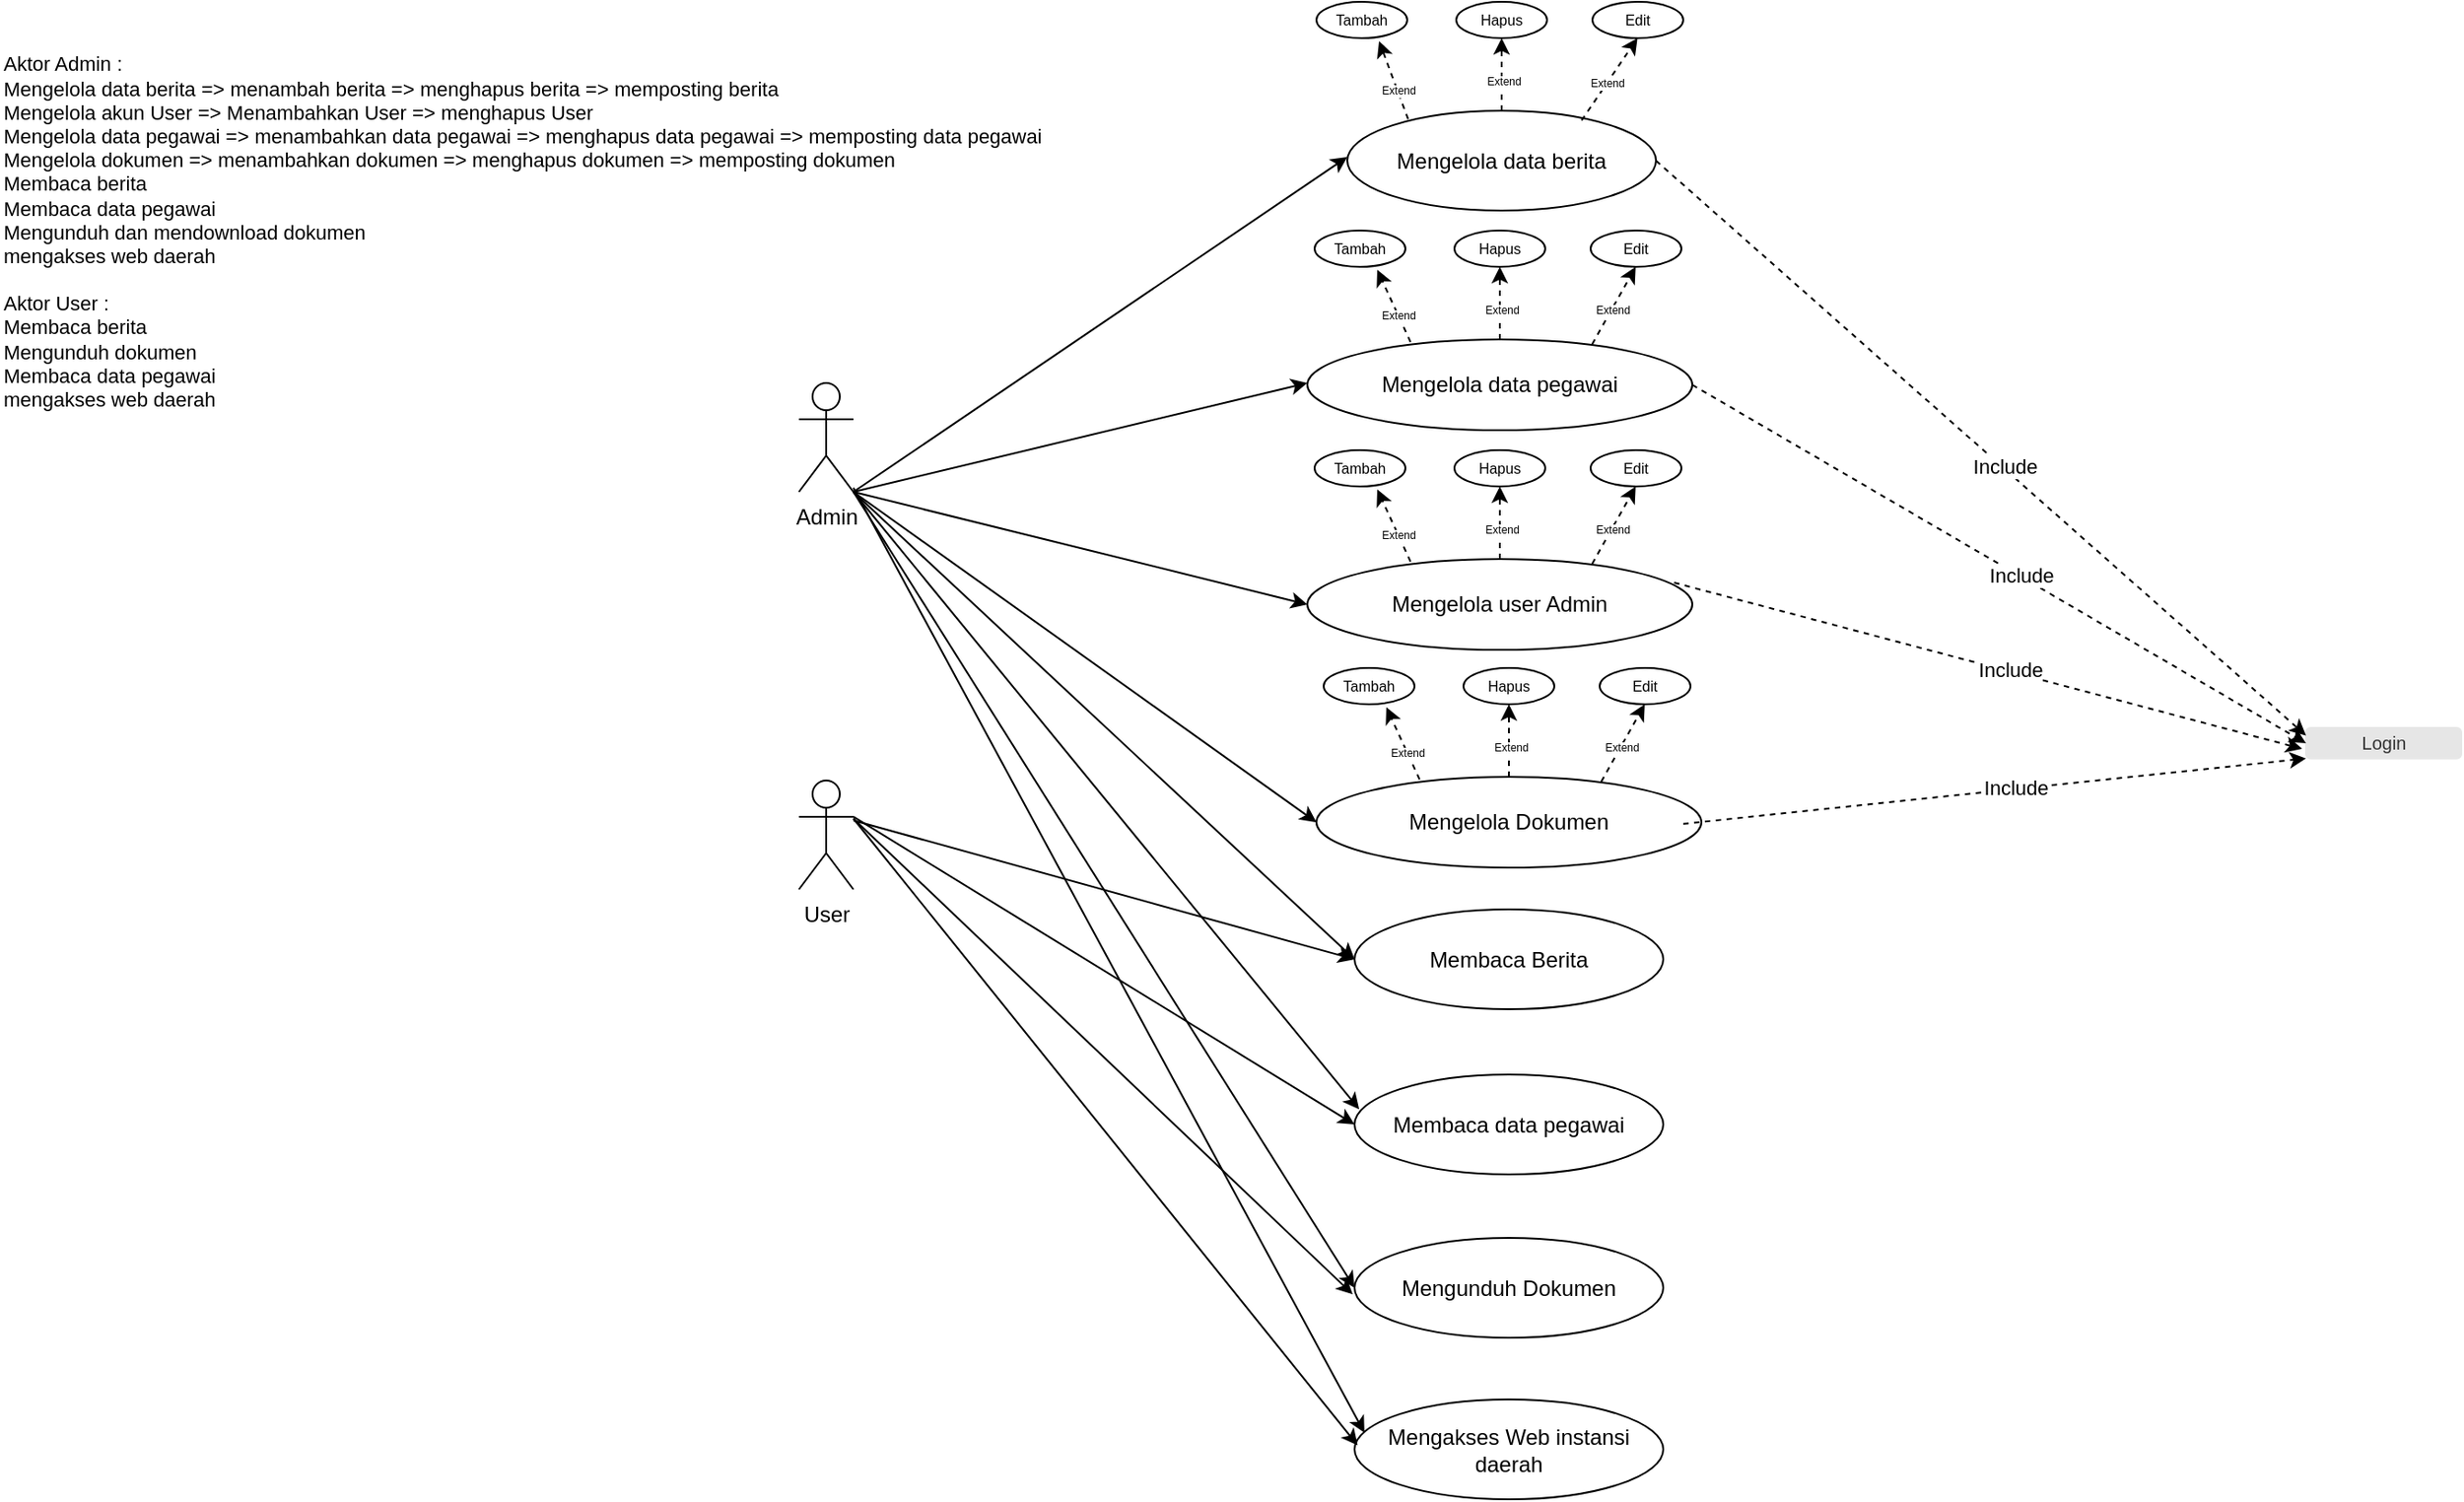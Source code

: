 <mxfile version="24.8.3">
  <diagram name="Halaman-1" id="a5erM-GR11yOrh0IN9mk">
    <mxGraphModel dx="3027" dy="2294" grid="1" gridSize="10" guides="1" tooltips="1" connect="1" arrows="1" fold="1" page="1" pageScale="1" pageWidth="827" pageHeight="1169" math="0" shadow="0">
      <root>
        <mxCell id="0" />
        <mxCell id="1" parent="0" />
        <mxCell id="oPUzicGF5XvQ0izhRm26-2" value="&lt;div align=&quot;left&quot; style=&quot;font-size: 11px;&quot;&gt;&lt;font style=&quot;font-size: 11px;&quot;&gt;Aktor Admin :&lt;br&gt;Mengelola data berita =&amp;gt; menambah berita =&amp;gt; menghapus berita =&amp;gt; memposting berita&lt;br&gt;Mengelola akun User =&amp;gt; Menambahkan User =&amp;gt; menghapus User&lt;br&gt;Mengelola data pegawai =&amp;gt; menambahkan data pegawai =&amp;gt; menghapus data pegawai =&amp;gt; memposting data pegawai &lt;br&gt;Mengelola dokumen =&amp;gt; menambahkan dokumen =&amp;gt; menghapus dokumen =&amp;gt; memposting dokumen&lt;br&gt;Membaca berita &lt;br&gt;&lt;/font&gt;&lt;/div&gt;&lt;div align=&quot;left&quot; style=&quot;font-size: 11px;&quot;&gt;&lt;font style=&quot;font-size: 11px;&quot;&gt;Membaca data pegawai&lt;/font&gt;&lt;/div&gt;&lt;div align=&quot;left&quot; style=&quot;font-size: 11px;&quot;&gt;&lt;font style=&quot;font-size: 11px;&quot;&gt;Mengunduh dan mendownload dokumen&lt;/font&gt;&lt;/div&gt;&lt;div align=&quot;left&quot; style=&quot;font-size: 11px;&quot;&gt;&lt;font style=&quot;font-size: 11px;&quot;&gt;mengakses web daerah&lt;br&gt;&lt;/font&gt;&lt;/div&gt;&lt;div align=&quot;left&quot; style=&quot;font-size: 11px;&quot;&gt;&lt;font style=&quot;font-size: 11px;&quot;&gt;&lt;br&gt;&lt;/font&gt;&lt;/div&gt;&lt;div align=&quot;left&quot; style=&quot;font-size: 11px;&quot;&gt;&lt;font style=&quot;font-size: 11px;&quot;&gt;Aktor User :&lt;/font&gt;&lt;/div&gt;&lt;div align=&quot;left&quot; style=&quot;font-size: 11px;&quot;&gt;&lt;font style=&quot;font-size: 11px;&quot;&gt;Membaca berita &lt;br&gt;&lt;/font&gt;&lt;/div&gt;&lt;div align=&quot;left&quot; style=&quot;font-size: 11px;&quot;&gt;&lt;font style=&quot;font-size: 11px;&quot;&gt;Mengunduh dokumen&lt;/font&gt;&lt;/div&gt;&lt;div align=&quot;left&quot; style=&quot;font-size: 11px;&quot;&gt;&lt;font style=&quot;font-size: 11px;&quot;&gt;Membaca data pegawai&lt;br&gt;&lt;/font&gt;&lt;/div&gt;&lt;div align=&quot;left&quot; style=&quot;font-size: 11px;&quot;&gt;&lt;font style=&quot;font-size: 11px;&quot;&gt;mengakses web daerah&lt;br&gt;&lt;/font&gt;&lt;/div&gt;&lt;div align=&quot;left&quot; style=&quot;font-size: 11px;&quot;&gt;&lt;font style=&quot;font-size: 11px;&quot;&gt;&lt;br&gt;&lt;/font&gt;&lt;/div&gt;&lt;div align=&quot;left&quot; style=&quot;font-size: 11px;&quot;&gt;&lt;font style=&quot;font-size: 11px;&quot;&gt;&lt;br&gt;&lt;/font&gt;&lt;/div&gt;" style="text;html=1;align=left;verticalAlign=middle;resizable=0;points=[];autosize=1;strokeColor=none;fillColor=none;" parent="1" vertex="1">
          <mxGeometry x="-640" y="-990" width="620" height="240" as="geometry" />
        </mxCell>
        <object label="&lt;div&gt;Admin&lt;/div&gt;" Admin="&#xa;admin" id="lwmFoWbSINQqM__bLWnS-1">
          <mxCell style="shape=umlActor;verticalLabelPosition=bottom;verticalAlign=top;html=1;outlineConnect=0;" vertex="1" parent="1">
            <mxGeometry x="-200" y="-800" width="30" height="60" as="geometry" />
          </mxCell>
        </object>
        <mxCell id="lwmFoWbSINQqM__bLWnS-3" value="User" style="shape=umlActor;verticalLabelPosition=bottom;verticalAlign=top;html=1;outlineConnect=0;" vertex="1" parent="1">
          <mxGeometry x="-200" y="-581" width="30" height="60" as="geometry" />
        </mxCell>
        <mxCell id="lwmFoWbSINQqM__bLWnS-8" value="Membaca Berita" style="ellipse;whiteSpace=wrap;html=1;" vertex="1" parent="1">
          <mxGeometry x="106" y="-510" width="170" height="55" as="geometry" />
        </mxCell>
        <mxCell id="lwmFoWbSINQqM__bLWnS-9" value="Membaca data pegawai" style="ellipse;whiteSpace=wrap;html=1;" vertex="1" parent="1">
          <mxGeometry x="106" y="-419" width="170" height="55" as="geometry" />
        </mxCell>
        <mxCell id="lwmFoWbSINQqM__bLWnS-10" value="Mengunduh Dokumen" style="ellipse;whiteSpace=wrap;html=1;" vertex="1" parent="1">
          <mxGeometry x="106" y="-329" width="170" height="55" as="geometry" />
        </mxCell>
        <mxCell id="lwmFoWbSINQqM__bLWnS-11" value="Mengakses Web instansi daerah" style="ellipse;whiteSpace=wrap;html=1;" vertex="1" parent="1">
          <mxGeometry x="106" y="-240" width="170" height="55" as="geometry" />
        </mxCell>
        <mxCell id="lwmFoWbSINQqM__bLWnS-43" value="" style="group" vertex="1" connectable="0" parent="1">
          <mxGeometry x="85" y="-1010" width="202" height="115" as="geometry" />
        </mxCell>
        <mxCell id="lwmFoWbSINQqM__bLWnS-4" value="Mengelola data berita" style="ellipse;whiteSpace=wrap;html=1;" vertex="1" parent="lwmFoWbSINQqM__bLWnS-43">
          <mxGeometry x="17" y="60" width="170" height="55" as="geometry" />
        </mxCell>
        <mxCell id="lwmFoWbSINQqM__bLWnS-13" value="Tambah" style="ellipse;whiteSpace=wrap;html=1;fontSize=8;" vertex="1" parent="lwmFoWbSINQqM__bLWnS-43">
          <mxGeometry width="50" height="20" as="geometry" />
        </mxCell>
        <mxCell id="lwmFoWbSINQqM__bLWnS-14" value="Hapus" style="ellipse;whiteSpace=wrap;html=1;fontSize=8;" vertex="1" parent="lwmFoWbSINQqM__bLWnS-43">
          <mxGeometry x="77" width="50" height="20" as="geometry" />
        </mxCell>
        <mxCell id="lwmFoWbSINQqM__bLWnS-15" value="Edit" style="ellipse;whiteSpace=wrap;html=1;fontSize=8;" vertex="1" parent="lwmFoWbSINQqM__bLWnS-43">
          <mxGeometry x="152" width="50" height="20" as="geometry" />
        </mxCell>
        <mxCell id="lwmFoWbSINQqM__bLWnS-17" value="" style="endArrow=classic;html=1;rounded=0;exitX=0.197;exitY=0.084;exitDx=0;exitDy=0;exitPerimeter=0;entryX=0.69;entryY=1.083;entryDx=0;entryDy=0;entryPerimeter=0;dashed=1;" edge="1" parent="lwmFoWbSINQqM__bLWnS-43" source="lwmFoWbSINQqM__bLWnS-4" target="lwmFoWbSINQqM__bLWnS-13">
          <mxGeometry width="50" height="50" relative="1" as="geometry">
            <mxPoint x="68" y="60" as="sourcePoint" />
            <mxPoint x="38" y="30" as="targetPoint" />
          </mxGeometry>
        </mxCell>
        <mxCell id="lwmFoWbSINQqM__bLWnS-20" value="Extend" style="edgeLabel;html=1;align=center;verticalAlign=middle;resizable=0;points=[];fontSize=6;" vertex="1" connectable="0" parent="lwmFoWbSINQqM__bLWnS-17">
          <mxGeometry x="-0.234" y="1" relative="1" as="geometry">
            <mxPoint x="1" as="offset" />
          </mxGeometry>
        </mxCell>
        <mxCell id="lwmFoWbSINQqM__bLWnS-18" value="" style="endArrow=classic;html=1;rounded=0;exitX=0.5;exitY=0;exitDx=0;exitDy=0;entryX=0.69;entryY=1.083;entryDx=0;entryDy=0;entryPerimeter=0;dashed=1;" edge="1" parent="lwmFoWbSINQqM__bLWnS-43" source="lwmFoWbSINQqM__bLWnS-4">
          <mxGeometry width="50" height="50" relative="1" as="geometry">
            <mxPoint x="117" y="63" as="sourcePoint" />
            <mxPoint x="102" y="20" as="targetPoint" />
          </mxGeometry>
        </mxCell>
        <mxCell id="lwmFoWbSINQqM__bLWnS-21" value="Extend" style="edgeLabel;html=1;align=center;verticalAlign=middle;resizable=0;points=[];fontSize=6;" vertex="1" connectable="0" parent="lwmFoWbSINQqM__bLWnS-18">
          <mxGeometry x="-0.206" y="-1" relative="1" as="geometry">
            <mxPoint as="offset" />
          </mxGeometry>
        </mxCell>
        <mxCell id="lwmFoWbSINQqM__bLWnS-19" value="" style="endArrow=classic;html=1;rounded=0;entryX=0.69;entryY=1.083;entryDx=0;entryDy=0;entryPerimeter=0;dashed=1;exitX=0.759;exitY=0.097;exitDx=0;exitDy=0;exitPerimeter=0;" edge="1" parent="lwmFoWbSINQqM__bLWnS-43" source="lwmFoWbSINQqM__bLWnS-4">
          <mxGeometry width="50" height="50" relative="1" as="geometry">
            <mxPoint x="176.83" y="60" as="sourcePoint" />
            <mxPoint x="176.83" y="20" as="targetPoint" />
          </mxGeometry>
        </mxCell>
        <mxCell id="lwmFoWbSINQqM__bLWnS-22" value="Extend" style="edgeLabel;html=1;align=center;verticalAlign=middle;resizable=0;points=[];fontSize=6;" vertex="1" connectable="0" parent="lwmFoWbSINQqM__bLWnS-19">
          <mxGeometry x="-0.092" relative="1" as="geometry">
            <mxPoint as="offset" />
          </mxGeometry>
        </mxCell>
        <mxCell id="lwmFoWbSINQqM__bLWnS-44" value="" style="group" vertex="1" connectable="0" parent="1">
          <mxGeometry x="80" y="-884" width="212" height="110" as="geometry" />
        </mxCell>
        <mxCell id="lwmFoWbSINQqM__bLWnS-23" value="Mengelola data pegawai" style="ellipse;whiteSpace=wrap;html=1;" vertex="1" parent="lwmFoWbSINQqM__bLWnS-44">
          <mxGeometry y="60" width="212" height="50" as="geometry" />
        </mxCell>
        <mxCell id="lwmFoWbSINQqM__bLWnS-24" value="Tambah" style="ellipse;whiteSpace=wrap;html=1;fontSize=8;" vertex="1" parent="lwmFoWbSINQqM__bLWnS-44">
          <mxGeometry x="4" width="50" height="20" as="geometry" />
        </mxCell>
        <mxCell id="lwmFoWbSINQqM__bLWnS-25" value="Hapus" style="ellipse;whiteSpace=wrap;html=1;fontSize=8;" vertex="1" parent="lwmFoWbSINQqM__bLWnS-44">
          <mxGeometry x="81" width="50" height="20" as="geometry" />
        </mxCell>
        <mxCell id="lwmFoWbSINQqM__bLWnS-26" value="Edit" style="ellipse;whiteSpace=wrap;html=1;fontSize=8;" vertex="1" parent="lwmFoWbSINQqM__bLWnS-44">
          <mxGeometry x="156" width="50" height="20" as="geometry" />
        </mxCell>
        <mxCell id="lwmFoWbSINQqM__bLWnS-27" value="" style="endArrow=classic;html=1;rounded=0;exitX=0.268;exitY=0.028;exitDx=0;exitDy=0;exitPerimeter=0;entryX=0.69;entryY=1.083;entryDx=0;entryDy=0;entryPerimeter=0;dashed=1;" edge="1" source="lwmFoWbSINQqM__bLWnS-23" target="lwmFoWbSINQqM__bLWnS-24" parent="lwmFoWbSINQqM__bLWnS-44">
          <mxGeometry width="50" height="50" relative="1" as="geometry">
            <mxPoint x="72" y="60" as="sourcePoint" />
            <mxPoint x="42" y="30" as="targetPoint" />
          </mxGeometry>
        </mxCell>
        <mxCell id="lwmFoWbSINQqM__bLWnS-28" value="Extend" style="edgeLabel;html=1;align=center;verticalAlign=middle;resizable=0;points=[];fontSize=6;" vertex="1" connectable="0" parent="lwmFoWbSINQqM__bLWnS-27">
          <mxGeometry x="-0.234" y="1" relative="1" as="geometry">
            <mxPoint x="1" as="offset" />
          </mxGeometry>
        </mxCell>
        <mxCell id="lwmFoWbSINQqM__bLWnS-29" value="" style="endArrow=classic;html=1;rounded=0;exitX=0.5;exitY=0;exitDx=0;exitDy=0;entryX=0.69;entryY=1.083;entryDx=0;entryDy=0;entryPerimeter=0;dashed=1;" edge="1" source="lwmFoWbSINQqM__bLWnS-23" parent="lwmFoWbSINQqM__bLWnS-44">
          <mxGeometry width="50" height="50" relative="1" as="geometry">
            <mxPoint x="121" y="63" as="sourcePoint" />
            <mxPoint x="106" y="20" as="targetPoint" />
          </mxGeometry>
        </mxCell>
        <mxCell id="lwmFoWbSINQqM__bLWnS-30" value="Extend" style="edgeLabel;html=1;align=center;verticalAlign=middle;resizable=0;points=[];fontSize=6;" vertex="1" connectable="0" parent="lwmFoWbSINQqM__bLWnS-29">
          <mxGeometry x="-0.206" y="-1" relative="1" as="geometry">
            <mxPoint as="offset" />
          </mxGeometry>
        </mxCell>
        <mxCell id="lwmFoWbSINQqM__bLWnS-31" value="" style="endArrow=classic;html=1;rounded=0;entryX=0.69;entryY=1.083;entryDx=0;entryDy=0;entryPerimeter=0;dashed=1;exitX=0.74;exitY=0.052;exitDx=0;exitDy=0;exitPerimeter=0;" edge="1" source="lwmFoWbSINQqM__bLWnS-23" parent="lwmFoWbSINQqM__bLWnS-44">
          <mxGeometry width="50" height="50" relative="1" as="geometry">
            <mxPoint x="180.83" y="60" as="sourcePoint" />
            <mxPoint x="180.83" y="20" as="targetPoint" />
          </mxGeometry>
        </mxCell>
        <mxCell id="lwmFoWbSINQqM__bLWnS-32" value="Extend" style="edgeLabel;html=1;align=center;verticalAlign=middle;resizable=0;points=[];fontSize=6;" vertex="1" connectable="0" parent="lwmFoWbSINQqM__bLWnS-31">
          <mxGeometry x="-0.092" relative="1" as="geometry">
            <mxPoint as="offset" />
          </mxGeometry>
        </mxCell>
        <mxCell id="lwmFoWbSINQqM__bLWnS-45" value="" style="group" vertex="1" connectable="0" parent="1">
          <mxGeometry x="80" y="-763" width="212" height="110" as="geometry" />
        </mxCell>
        <mxCell id="lwmFoWbSINQqM__bLWnS-33" value="&lt;div&gt;Mengelola user Admin&lt;/div&gt;" style="ellipse;whiteSpace=wrap;html=1;" vertex="1" parent="lwmFoWbSINQqM__bLWnS-45">
          <mxGeometry y="60" width="212" height="50" as="geometry" />
        </mxCell>
        <mxCell id="lwmFoWbSINQqM__bLWnS-34" value="Tambah" style="ellipse;whiteSpace=wrap;html=1;fontSize=8;" vertex="1" parent="lwmFoWbSINQqM__bLWnS-45">
          <mxGeometry x="4" width="50" height="20" as="geometry" />
        </mxCell>
        <mxCell id="lwmFoWbSINQqM__bLWnS-35" value="Hapus" style="ellipse;whiteSpace=wrap;html=1;fontSize=8;" vertex="1" parent="lwmFoWbSINQqM__bLWnS-45">
          <mxGeometry x="81" width="50" height="20" as="geometry" />
        </mxCell>
        <mxCell id="lwmFoWbSINQqM__bLWnS-36" value="Edit" style="ellipse;whiteSpace=wrap;html=1;fontSize=8;" vertex="1" parent="lwmFoWbSINQqM__bLWnS-45">
          <mxGeometry x="156" width="50" height="20" as="geometry" />
        </mxCell>
        <mxCell id="lwmFoWbSINQqM__bLWnS-37" value="" style="endArrow=classic;html=1;rounded=0;exitX=0.268;exitY=0.028;exitDx=0;exitDy=0;exitPerimeter=0;entryX=0.69;entryY=1.083;entryDx=0;entryDy=0;entryPerimeter=0;dashed=1;" edge="1" source="lwmFoWbSINQqM__bLWnS-33" target="lwmFoWbSINQqM__bLWnS-34" parent="lwmFoWbSINQqM__bLWnS-45">
          <mxGeometry width="50" height="50" relative="1" as="geometry">
            <mxPoint x="72" y="60" as="sourcePoint" />
            <mxPoint x="42" y="30" as="targetPoint" />
          </mxGeometry>
        </mxCell>
        <mxCell id="lwmFoWbSINQqM__bLWnS-38" value="Extend" style="edgeLabel;html=1;align=center;verticalAlign=middle;resizable=0;points=[];fontSize=6;" vertex="1" connectable="0" parent="lwmFoWbSINQqM__bLWnS-37">
          <mxGeometry x="-0.234" y="1" relative="1" as="geometry">
            <mxPoint x="1" as="offset" />
          </mxGeometry>
        </mxCell>
        <mxCell id="lwmFoWbSINQqM__bLWnS-39" value="" style="endArrow=classic;html=1;rounded=0;exitX=0.5;exitY=0;exitDx=0;exitDy=0;entryX=0.69;entryY=1.083;entryDx=0;entryDy=0;entryPerimeter=0;dashed=1;" edge="1" source="lwmFoWbSINQqM__bLWnS-33" parent="lwmFoWbSINQqM__bLWnS-45">
          <mxGeometry width="50" height="50" relative="1" as="geometry">
            <mxPoint x="121" y="63" as="sourcePoint" />
            <mxPoint x="106" y="20" as="targetPoint" />
          </mxGeometry>
        </mxCell>
        <mxCell id="lwmFoWbSINQqM__bLWnS-40" value="Extend" style="edgeLabel;html=1;align=center;verticalAlign=middle;resizable=0;points=[];fontSize=6;" vertex="1" connectable="0" parent="lwmFoWbSINQqM__bLWnS-39">
          <mxGeometry x="-0.206" y="-1" relative="1" as="geometry">
            <mxPoint as="offset" />
          </mxGeometry>
        </mxCell>
        <mxCell id="lwmFoWbSINQqM__bLWnS-41" value="" style="endArrow=classic;html=1;rounded=0;entryX=0.69;entryY=1.083;entryDx=0;entryDy=0;entryPerimeter=0;dashed=1;exitX=0.74;exitY=0.052;exitDx=0;exitDy=0;exitPerimeter=0;" edge="1" source="lwmFoWbSINQqM__bLWnS-33" parent="lwmFoWbSINQqM__bLWnS-45">
          <mxGeometry width="50" height="50" relative="1" as="geometry">
            <mxPoint x="180.83" y="60" as="sourcePoint" />
            <mxPoint x="180.83" y="20" as="targetPoint" />
          </mxGeometry>
        </mxCell>
        <mxCell id="lwmFoWbSINQqM__bLWnS-42" value="Extend" style="edgeLabel;html=1;align=center;verticalAlign=middle;resizable=0;points=[];fontSize=6;" vertex="1" connectable="0" parent="lwmFoWbSINQqM__bLWnS-41">
          <mxGeometry x="-0.092" relative="1" as="geometry">
            <mxPoint as="offset" />
          </mxGeometry>
        </mxCell>
        <mxCell id="lwmFoWbSINQqM__bLWnS-46" value="" style="group" vertex="1" connectable="0" parent="1">
          <mxGeometry x="85" y="-643" width="212" height="110" as="geometry" />
        </mxCell>
        <mxCell id="lwmFoWbSINQqM__bLWnS-47" value="Mengelola Dokumen" style="ellipse;whiteSpace=wrap;html=1;" vertex="1" parent="lwmFoWbSINQqM__bLWnS-46">
          <mxGeometry y="60" width="212" height="50" as="geometry" />
        </mxCell>
        <mxCell id="lwmFoWbSINQqM__bLWnS-48" value="Tambah" style="ellipse;whiteSpace=wrap;html=1;fontSize=8;" vertex="1" parent="lwmFoWbSINQqM__bLWnS-46">
          <mxGeometry x="4" width="50" height="20" as="geometry" />
        </mxCell>
        <mxCell id="lwmFoWbSINQqM__bLWnS-49" value="Hapus" style="ellipse;whiteSpace=wrap;html=1;fontSize=8;" vertex="1" parent="lwmFoWbSINQqM__bLWnS-46">
          <mxGeometry x="81" width="50" height="20" as="geometry" />
        </mxCell>
        <mxCell id="lwmFoWbSINQqM__bLWnS-50" value="Edit" style="ellipse;whiteSpace=wrap;html=1;fontSize=8;" vertex="1" parent="lwmFoWbSINQqM__bLWnS-46">
          <mxGeometry x="156" width="50" height="20" as="geometry" />
        </mxCell>
        <mxCell id="lwmFoWbSINQqM__bLWnS-51" value="" style="endArrow=classic;html=1;rounded=0;exitX=0.268;exitY=0.028;exitDx=0;exitDy=0;exitPerimeter=0;entryX=0.69;entryY=1.083;entryDx=0;entryDy=0;entryPerimeter=0;dashed=1;" edge="1" parent="lwmFoWbSINQqM__bLWnS-46" source="lwmFoWbSINQqM__bLWnS-47" target="lwmFoWbSINQqM__bLWnS-48">
          <mxGeometry width="50" height="50" relative="1" as="geometry">
            <mxPoint x="72" y="60" as="sourcePoint" />
            <mxPoint x="42" y="30" as="targetPoint" />
          </mxGeometry>
        </mxCell>
        <mxCell id="lwmFoWbSINQqM__bLWnS-52" value="Extend" style="edgeLabel;html=1;align=center;verticalAlign=middle;resizable=0;points=[];fontSize=6;" vertex="1" connectable="0" parent="lwmFoWbSINQqM__bLWnS-51">
          <mxGeometry x="-0.234" y="1" relative="1" as="geometry">
            <mxPoint x="1" as="offset" />
          </mxGeometry>
        </mxCell>
        <mxCell id="lwmFoWbSINQqM__bLWnS-53" value="" style="endArrow=classic;html=1;rounded=0;exitX=0.5;exitY=0;exitDx=0;exitDy=0;entryX=0.69;entryY=1.083;entryDx=0;entryDy=0;entryPerimeter=0;dashed=1;" edge="1" parent="lwmFoWbSINQqM__bLWnS-46" source="lwmFoWbSINQqM__bLWnS-47">
          <mxGeometry width="50" height="50" relative="1" as="geometry">
            <mxPoint x="121" y="63" as="sourcePoint" />
            <mxPoint x="106" y="20" as="targetPoint" />
          </mxGeometry>
        </mxCell>
        <mxCell id="lwmFoWbSINQqM__bLWnS-54" value="Extend" style="edgeLabel;html=1;align=center;verticalAlign=middle;resizable=0;points=[];fontSize=6;" vertex="1" connectable="0" parent="lwmFoWbSINQqM__bLWnS-53">
          <mxGeometry x="-0.206" y="-1" relative="1" as="geometry">
            <mxPoint as="offset" />
          </mxGeometry>
        </mxCell>
        <mxCell id="lwmFoWbSINQqM__bLWnS-55" value="" style="endArrow=classic;html=1;rounded=0;entryX=0.69;entryY=1.083;entryDx=0;entryDy=0;entryPerimeter=0;dashed=1;exitX=0.74;exitY=0.052;exitDx=0;exitDy=0;exitPerimeter=0;" edge="1" parent="lwmFoWbSINQqM__bLWnS-46" source="lwmFoWbSINQqM__bLWnS-47">
          <mxGeometry width="50" height="50" relative="1" as="geometry">
            <mxPoint x="180.83" y="60" as="sourcePoint" />
            <mxPoint x="180.83" y="20" as="targetPoint" />
          </mxGeometry>
        </mxCell>
        <mxCell id="lwmFoWbSINQqM__bLWnS-56" value="Extend" style="edgeLabel;html=1;align=center;verticalAlign=middle;resizable=0;points=[];fontSize=6;" vertex="1" connectable="0" parent="lwmFoWbSINQqM__bLWnS-55">
          <mxGeometry x="-0.092" relative="1" as="geometry">
            <mxPoint as="offset" />
          </mxGeometry>
        </mxCell>
        <mxCell id="lwmFoWbSINQqM__bLWnS-58" value="" style="endArrow=classic;html=1;rounded=0;entryX=0;entryY=0.5;entryDx=0;entryDy=0;exitX=1;exitY=1;exitDx=0;exitDy=0;exitPerimeter=0;" edge="1" parent="1" source="lwmFoWbSINQqM__bLWnS-1">
          <mxGeometry width="50" height="50" relative="1" as="geometry">
            <mxPoint x="-170" y="-772" as="sourcePoint" />
            <mxPoint x="102.0" y="-924.5" as="targetPoint" />
          </mxGeometry>
        </mxCell>
        <mxCell id="lwmFoWbSINQqM__bLWnS-59" value="" style="endArrow=classic;html=1;rounded=0;" edge="1" parent="1">
          <mxGeometry width="50" height="50" relative="1" as="geometry">
            <mxPoint x="-170" y="-740" as="sourcePoint" />
            <mxPoint x="80" y="-800" as="targetPoint" />
          </mxGeometry>
        </mxCell>
        <mxCell id="lwmFoWbSINQqM__bLWnS-61" value="" style="endArrow=classic;html=1;rounded=0;entryX=0;entryY=0.5;entryDx=0;entryDy=0;exitX=1;exitY=1;exitDx=0;exitDy=0;exitPerimeter=0;" edge="1" parent="1" source="lwmFoWbSINQqM__bLWnS-1" target="lwmFoWbSINQqM__bLWnS-33">
          <mxGeometry width="50" height="50" relative="1" as="geometry">
            <mxPoint x="-160" y="-762" as="sourcePoint" />
            <mxPoint x="112.0" y="-914.5" as="targetPoint" />
          </mxGeometry>
        </mxCell>
        <mxCell id="lwmFoWbSINQqM__bLWnS-62" value="" style="endArrow=classic;html=1;rounded=0;entryX=0;entryY=0.5;entryDx=0;entryDy=0;" edge="1" parent="1" target="lwmFoWbSINQqM__bLWnS-47">
          <mxGeometry width="50" height="50" relative="1" as="geometry">
            <mxPoint x="-170" y="-740" as="sourcePoint" />
            <mxPoint x="132" y="-892" as="targetPoint" />
          </mxGeometry>
        </mxCell>
        <mxCell id="lwmFoWbSINQqM__bLWnS-63" value="" style="endArrow=classic;html=1;rounded=0;entryX=0;entryY=0.5;entryDx=0;entryDy=0;exitX=1;exitY=1;exitDx=0;exitDy=0;exitPerimeter=0;" edge="1" parent="1" source="lwmFoWbSINQqM__bLWnS-1" target="lwmFoWbSINQqM__bLWnS-8">
          <mxGeometry width="50" height="50" relative="1" as="geometry">
            <mxPoint x="-130" y="-738" as="sourcePoint" />
            <mxPoint x="142" y="-882" as="targetPoint" />
          </mxGeometry>
        </mxCell>
        <mxCell id="lwmFoWbSINQqM__bLWnS-64" value="" style="endArrow=classic;html=1;rounded=0;entryX=0.015;entryY=0.348;entryDx=0;entryDy=0;entryPerimeter=0;exitX=1;exitY=1;exitDx=0;exitDy=0;exitPerimeter=0;" edge="1" parent="1" source="lwmFoWbSINQqM__bLWnS-1" target="lwmFoWbSINQqM__bLWnS-9">
          <mxGeometry width="50" height="50" relative="1" as="geometry">
            <mxPoint x="-120" y="-728" as="sourcePoint" />
            <mxPoint x="152" y="-872" as="targetPoint" />
          </mxGeometry>
        </mxCell>
        <mxCell id="lwmFoWbSINQqM__bLWnS-65" value="" style="endArrow=classic;html=1;rounded=0;entryX=0;entryY=0.5;entryDx=0;entryDy=0;exitX=1;exitY=1;exitDx=0;exitDy=0;exitPerimeter=0;" edge="1" parent="1" source="lwmFoWbSINQqM__bLWnS-1" target="lwmFoWbSINQqM__bLWnS-10">
          <mxGeometry width="50" height="50" relative="1" as="geometry">
            <mxPoint x="-110" y="-718" as="sourcePoint" />
            <mxPoint x="162" y="-862" as="targetPoint" />
          </mxGeometry>
        </mxCell>
        <mxCell id="lwmFoWbSINQqM__bLWnS-66" value="" style="endArrow=classic;html=1;rounded=0;entryX=0.032;entryY=0.334;entryDx=0;entryDy=0;entryPerimeter=0;" edge="1" parent="1" source="lwmFoWbSINQqM__bLWnS-1" target="lwmFoWbSINQqM__bLWnS-11">
          <mxGeometry width="50" height="50" relative="1" as="geometry">
            <mxPoint x="-100" y="-708" as="sourcePoint" />
            <mxPoint x="172" y="-852" as="targetPoint" />
          </mxGeometry>
        </mxCell>
        <mxCell id="lwmFoWbSINQqM__bLWnS-69" value="" style="endArrow=classic;html=1;rounded=0;entryX=0;entryY=0.5;entryDx=0;entryDy=0;" edge="1" parent="1" target="lwmFoWbSINQqM__bLWnS-8">
          <mxGeometry width="50" height="50" relative="1" as="geometry">
            <mxPoint x="-170" y="-559" as="sourcePoint" />
            <mxPoint x="-120" y="-609" as="targetPoint" />
          </mxGeometry>
        </mxCell>
        <mxCell id="lwmFoWbSINQqM__bLWnS-71" value="" style="endArrow=classic;html=1;rounded=0;exitX=1;exitY=0.333;exitDx=0;exitDy=0;exitPerimeter=0;entryX=0;entryY=0.5;entryDx=0;entryDy=0;" edge="1" parent="1" source="lwmFoWbSINQqM__bLWnS-3" target="lwmFoWbSINQqM__bLWnS-9">
          <mxGeometry width="50" height="50" relative="1" as="geometry">
            <mxPoint x="-160" y="-549" as="sourcePoint" />
            <mxPoint x="100" y="-390" as="targetPoint" />
          </mxGeometry>
        </mxCell>
        <mxCell id="lwmFoWbSINQqM__bLWnS-73" value="" style="endArrow=classic;html=1;rounded=0;entryX=-0.006;entryY=0.565;entryDx=0;entryDy=0;entryPerimeter=0;" edge="1" parent="1" target="lwmFoWbSINQqM__bLWnS-10">
          <mxGeometry width="50" height="50" relative="1" as="geometry">
            <mxPoint x="-170" y="-560" as="sourcePoint" />
            <mxPoint x="116" y="-381" as="targetPoint" />
          </mxGeometry>
        </mxCell>
        <mxCell id="lwmFoWbSINQqM__bLWnS-74" value="" style="endArrow=classic;html=1;rounded=0;entryX=0.01;entryY=0.46;entryDx=0;entryDy=0;entryPerimeter=0;" edge="1" parent="1" target="lwmFoWbSINQqM__bLWnS-11">
          <mxGeometry width="50" height="50" relative="1" as="geometry">
            <mxPoint x="-170" y="-560" as="sourcePoint" />
            <mxPoint x="115" y="-228" as="targetPoint" />
          </mxGeometry>
        </mxCell>
        <mxCell id="lwmFoWbSINQqM__bLWnS-77" value="&lt;div&gt;Login&lt;/div&gt;" style="rounded=1;html=1;shadow=0;dashed=0;whiteSpace=wrap;fontSize=10;fillColor=#E6E6E6;align=center;strokeColor=#E6E6E6;fontColor=#333333;" vertex="1" parent="1">
          <mxGeometry x="630" y="-610" width="85.5" height="16.88" as="geometry" />
        </mxCell>
        <mxCell id="lwmFoWbSINQqM__bLWnS-80" value="" style="endArrow=classic;html=1;rounded=0;entryX=0;entryY=0.25;entryDx=0;entryDy=0;exitX=1;exitY=0.5;exitDx=0;exitDy=0;dashed=1;" edge="1" parent="1" source="lwmFoWbSINQqM__bLWnS-4" target="lwmFoWbSINQqM__bLWnS-77">
          <mxGeometry width="50" height="50" relative="1" as="geometry">
            <mxPoint x="270" y="-760" as="sourcePoint" />
            <mxPoint x="320" y="-810" as="targetPoint" />
          </mxGeometry>
        </mxCell>
        <mxCell id="lwmFoWbSINQqM__bLWnS-81" value="Include" style="edgeLabel;html=1;align=center;verticalAlign=middle;resizable=0;points=[];" vertex="1" connectable="0" parent="lwmFoWbSINQqM__bLWnS-80">
          <mxGeometry x="0.067" y="1" relative="1" as="geometry">
            <mxPoint as="offset" />
          </mxGeometry>
        </mxCell>
        <mxCell id="lwmFoWbSINQqM__bLWnS-82" value="" style="endArrow=classic;html=1;rounded=0;entryX=0;entryY=0.5;entryDx=0;entryDy=0;exitX=1;exitY=0.5;exitDx=0;exitDy=0;dashed=1;" edge="1" parent="1" source="lwmFoWbSINQqM__bLWnS-23" target="lwmFoWbSINQqM__bLWnS-77">
          <mxGeometry width="50" height="50" relative="1" as="geometry">
            <mxPoint x="282" y="-912" as="sourcePoint" />
            <mxPoint x="640" y="-596" as="targetPoint" />
          </mxGeometry>
        </mxCell>
        <mxCell id="lwmFoWbSINQqM__bLWnS-83" value="Include" style="edgeLabel;html=1;align=center;verticalAlign=middle;resizable=0;points=[];" vertex="1" connectable="0" parent="lwmFoWbSINQqM__bLWnS-82">
          <mxGeometry x="0.067" y="1" relative="1" as="geometry">
            <mxPoint as="offset" />
          </mxGeometry>
        </mxCell>
        <mxCell id="lwmFoWbSINQqM__bLWnS-84" value="" style="endArrow=classic;html=1;rounded=0;entryX=-0.025;entryY=0.685;entryDx=0;entryDy=0;exitX=1;exitY=0.5;exitDx=0;exitDy=0;dashed=1;entryPerimeter=0;" edge="1" parent="1" target="lwmFoWbSINQqM__bLWnS-77">
          <mxGeometry width="50" height="50" relative="1" as="geometry">
            <mxPoint x="282.0" y="-690" as="sourcePoint" />
            <mxPoint x="630" y="-604" as="targetPoint" />
          </mxGeometry>
        </mxCell>
        <mxCell id="lwmFoWbSINQqM__bLWnS-85" value="Include" style="edgeLabel;html=1;align=center;verticalAlign=middle;resizable=0;points=[];" vertex="1" connectable="0" parent="lwmFoWbSINQqM__bLWnS-84">
          <mxGeometry x="0.067" y="1" relative="1" as="geometry">
            <mxPoint as="offset" />
          </mxGeometry>
        </mxCell>
        <mxCell id="lwmFoWbSINQqM__bLWnS-86" value="" style="endArrow=classic;html=1;rounded=0;entryX=0;entryY=0.5;entryDx=0;entryDy=0;exitX=1;exitY=0.5;exitDx=0;exitDy=0;dashed=1;" edge="1" parent="1">
          <mxGeometry width="50" height="50" relative="1" as="geometry">
            <mxPoint x="287.0" y="-557.12" as="sourcePoint" />
            <mxPoint x="630" y="-593.12" as="targetPoint" />
          </mxGeometry>
        </mxCell>
        <mxCell id="lwmFoWbSINQqM__bLWnS-87" value="Include" style="edgeLabel;html=1;align=center;verticalAlign=middle;resizable=0;points=[];" vertex="1" connectable="0" parent="lwmFoWbSINQqM__bLWnS-86">
          <mxGeometry x="0.067" y="1" relative="1" as="geometry">
            <mxPoint as="offset" />
          </mxGeometry>
        </mxCell>
      </root>
    </mxGraphModel>
  </diagram>
</mxfile>
